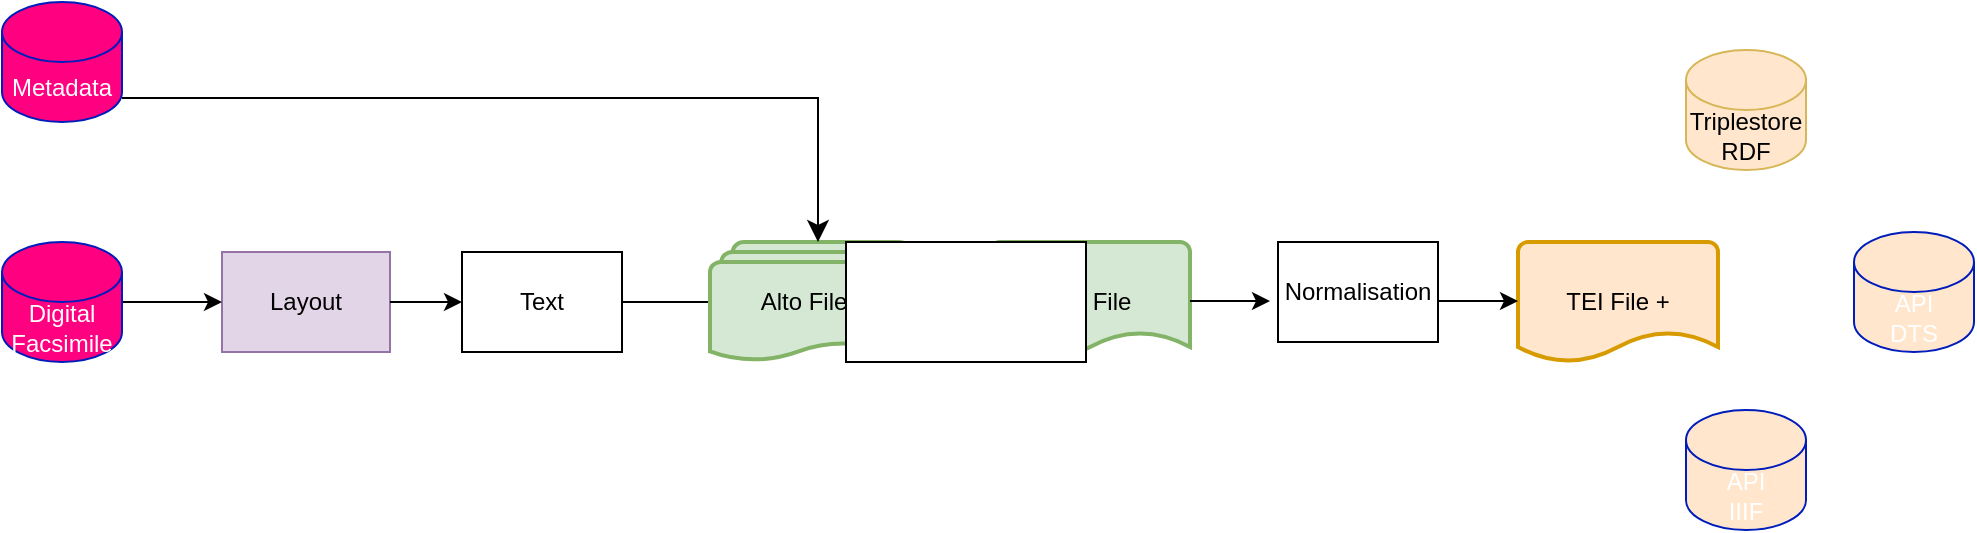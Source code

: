 <mxfile version="27.1.6">
  <diagram name="Page-1" id="8GD4mjo0wxzKbK60EgCC">
    <mxGraphModel dx="988" dy="638" grid="1" gridSize="12" guides="1" tooltips="1" connect="1" arrows="1" fold="1" page="1" pageScale="1" pageWidth="827" pageHeight="1169" math="0" shadow="0">
      <root>
        <mxCell id="0" />
        <mxCell id="1" parent="0" />
        <mxCell id="FtyBfxp5inxuuh24bvAW-1" value="Metadata" style="shape=cylinder3;whiteSpace=wrap;html=1;boundedLbl=1;backgroundOutline=1;size=15;labelBackgroundColor=none;fillColor=light-dark(#FF0080,#99004D);fontColor=#ffffff;strokeColor=light-dark(#001DBC,#33001A);" vertex="1" parent="1">
          <mxGeometry x="10" y="180" width="60" height="60" as="geometry" />
        </mxCell>
        <mxCell id="FtyBfxp5inxuuh24bvAW-3" value="Layout" style="rounded=0;whiteSpace=wrap;html=1;labelBackgroundColor=none;fillColor=light-dark(#E1D5E7,#FFFFFF);strokeColor=light-dark(#9673A6,#000000);fontColor=light-dark(#000000,#000000);" vertex="1" parent="1">
          <mxGeometry x="120" y="305" width="84" height="50" as="geometry" />
        </mxCell>
        <mxCell id="FtyBfxp5inxuuh24bvAW-17" value="" style="edgeStyle=orthogonalEdgeStyle;rounded=0;orthogonalLoop=1;jettySize=auto;html=1;" edge="1" parent="1" source="FtyBfxp5inxuuh24bvAW-4" target="FtyBfxp5inxuuh24bvAW-10">
          <mxGeometry relative="1" as="geometry" />
        </mxCell>
        <mxCell id="FtyBfxp5inxuuh24bvAW-4" value="&lt;font style=&quot;color: light-dark(rgb(0, 0, 0), rgb(0, 0, 0));&quot;&gt;Text&lt;/font&gt;" style="rounded=0;whiteSpace=wrap;html=1;labelBackgroundColor=none;strokeColor=default;fillColor=light-dark(#FFFFFF,#FFFFFF);" vertex="1" parent="1">
          <mxGeometry x="240" y="305" width="80" height="50" as="geometry" />
        </mxCell>
        <mxCell id="FtyBfxp5inxuuh24bvAW-5" value="" style="endArrow=classic;html=1;rounded=0;exitX=1;exitY=0.5;exitDx=0;exitDy=0;exitPerimeter=0;entryX=0;entryY=0.5;entryDx=0;entryDy=0;labelBackgroundColor=none;fontColor=default;" edge="1" parent="1" source="FtyBfxp5inxuuh24bvAW-11" target="FtyBfxp5inxuuh24bvAW-3">
          <mxGeometry width="50" height="50" relative="1" as="geometry">
            <mxPoint x="90.0" y="299.52" as="sourcePoint" />
            <mxPoint x="189.96" y="299.5" as="targetPoint" />
          </mxGeometry>
        </mxCell>
        <mxCell id="FtyBfxp5inxuuh24bvAW-7" value="" style="endArrow=classic;html=1;rounded=0;exitX=1;exitY=0.5;exitDx=0;exitDy=0;entryX=0;entryY=0.5;entryDx=0;entryDy=0;labelBackgroundColor=none;fontColor=default;" edge="1" parent="1" source="FtyBfxp5inxuuh24bvAW-3" target="FtyBfxp5inxuuh24bvAW-4">
          <mxGeometry width="50" height="50" relative="1" as="geometry">
            <mxPoint x="320" y="360" as="sourcePoint" />
            <mxPoint x="320" y="308" as="targetPoint" />
          </mxGeometry>
        </mxCell>
        <mxCell id="FtyBfxp5inxuuh24bvAW-8" value="Alto Files" style="strokeWidth=2;html=1;shape=mxgraph.flowchart.multi-document;whiteSpace=wrap;labelBackgroundColor=none;fillColor=light-dark(#D5E8D4,#6EC369);strokeColor=#82B366;" vertex="1" parent="1">
          <mxGeometry x="364" y="300" width="100" height="60" as="geometry" />
        </mxCell>
        <mxCell id="FtyBfxp5inxuuh24bvAW-9" value="TEI File +" style="strokeWidth=2;html=1;shape=mxgraph.flowchart.document2;whiteSpace=wrap;size=0.25;labelBackgroundColor=none;fillColor=light-dark(#FFE6CC,#FF66B3);strokeColor=light-dark(#D79B00,#99004D);" vertex="1" parent="1">
          <mxGeometry x="768" y="300" width="100" height="60" as="geometry" />
        </mxCell>
        <mxCell id="FtyBfxp5inxuuh24bvAW-10" value="TEI File" style="strokeWidth=2;html=1;shape=mxgraph.flowchart.document2;whiteSpace=wrap;size=0.25;labelBackgroundColor=none;fillColor=light-dark(#D5E8D4,#6EC369);strokeColor=#82b366;" vertex="1" parent="1">
          <mxGeometry x="504" y="300" width="100" height="60" as="geometry" />
        </mxCell>
        <mxCell id="FtyBfxp5inxuuh24bvAW-11" value="Digital Facsimile" style="shape=cylinder3;whiteSpace=wrap;html=1;boundedLbl=1;backgroundOutline=1;size=15;labelBackgroundColor=none;fillColor=light-dark(#FF0080,#99004D);fontColor=#ffffff;strokeColor=light-dark(#001DBC,#33001A);" vertex="1" parent="1">
          <mxGeometry x="10" y="300" width="60" height="60" as="geometry" />
        </mxCell>
        <mxCell id="FtyBfxp5inxuuh24bvAW-13" value="" style="endArrow=classic;html=1;rounded=0;exitX=0.995;exitY=0.387;exitDx=0;exitDy=0;exitPerimeter=0;entryX=-0.012;entryY=0.387;entryDx=0;entryDy=0;entryPerimeter=0;labelBackgroundColor=none;fontColor=default;" edge="1" parent="1">
          <mxGeometry width="50" height="50" relative="1" as="geometry">
            <mxPoint x="464" y="329.5" as="sourcePoint" />
            <mxPoint x="504" y="329.5" as="targetPoint" />
          </mxGeometry>
        </mxCell>
        <mxCell id="FtyBfxp5inxuuh24bvAW-16" value="" style="edgeStyle=segmentEdgeStyle;endArrow=classic;html=1;curved=0;rounded=0;endSize=8;startSize=8;" edge="1" parent="1">
          <mxGeometry width="50" height="50" relative="1" as="geometry">
            <mxPoint x="70" y="228" as="sourcePoint" />
            <mxPoint x="418" y="300" as="targetPoint" />
            <Array as="points">
              <mxPoint x="418" y="228" />
              <mxPoint x="418" y="300" />
            </Array>
          </mxGeometry>
        </mxCell>
        <mxCell id="FtyBfxp5inxuuh24bvAW-19" value="" style="endArrow=classic;html=1;rounded=0;exitX=0.995;exitY=0.387;exitDx=0;exitDy=0;exitPerimeter=0;entryX=-0.012;entryY=0.387;entryDx=0;entryDy=0;entryPerimeter=0;labelBackgroundColor=none;fontColor=default;" edge="1" parent="1">
          <mxGeometry width="50" height="50" relative="1" as="geometry">
            <mxPoint x="604" y="329.5" as="sourcePoint" />
            <mxPoint x="644" y="329.5" as="targetPoint" />
          </mxGeometry>
        </mxCell>
        <mxCell id="FtyBfxp5inxuuh24bvAW-20" value="Triplestore&lt;div&gt;RDF&lt;/div&gt;" style="shape=cylinder3;whiteSpace=wrap;html=1;boundedLbl=1;backgroundOutline=1;size=15;labelBackgroundColor=none;fillColor=light-dark(#FFE6CC,#EA6B66);strokeColor=light-dark(#D6B656,#000000);" vertex="1" parent="1">
          <mxGeometry x="852" y="204" width="60" height="60" as="geometry" />
        </mxCell>
        <mxCell id="FtyBfxp5inxuuh24bvAW-21" value="API&lt;div&gt;DTS&lt;/div&gt;" style="shape=cylinder3;whiteSpace=wrap;html=1;boundedLbl=1;backgroundOutline=1;size=15;labelBackgroundColor=none;fillColor=light-dark(#FFE6CC,#EA6B66);fontColor=#ffffff;strokeColor=light-dark(#001DBC,#33001A);" vertex="1" parent="1">
          <mxGeometry x="936" y="295" width="60" height="60" as="geometry" />
        </mxCell>
        <mxCell id="FtyBfxp5inxuuh24bvAW-22" value="API&lt;div&gt;IIIF&lt;/div&gt;" style="shape=cylinder3;whiteSpace=wrap;html=1;boundedLbl=1;backgroundOutline=1;size=15;labelBackgroundColor=none;fillColor=light-dark(#FFE6CC,#EA6B66);fontColor=#ffffff;strokeColor=light-dark(#001DBC,#33001A);" vertex="1" parent="1">
          <mxGeometry x="852" y="384" width="60" height="60" as="geometry" />
        </mxCell>
        <mxCell id="FtyBfxp5inxuuh24bvAW-24" value="Normalisation" style="rounded=0;whiteSpace=wrap;html=1;labelBackgroundColor=none;strokeColor=default;fillColor=light-dark(#FFFFFF,#FFFFFF);fontColor=light-dark(#000000,#000000);" vertex="1" parent="1">
          <mxGeometry x="648" y="300" width="80" height="50" as="geometry" />
        </mxCell>
        <mxCell id="FtyBfxp5inxuuh24bvAW-25" value="" style="endArrow=classic;html=1;rounded=0;exitX=0.995;exitY=0.387;exitDx=0;exitDy=0;exitPerimeter=0;entryX=-0.012;entryY=0.387;entryDx=0;entryDy=0;entryPerimeter=0;labelBackgroundColor=none;fontColor=default;" edge="1" parent="1">
          <mxGeometry width="50" height="50" relative="1" as="geometry">
            <mxPoint x="728" y="329.5" as="sourcePoint" />
            <mxPoint x="768" y="329.5" as="targetPoint" />
          </mxGeometry>
        </mxCell>
        <mxCell id="FtyBfxp5inxuuh24bvAW-26" value="" style="verticalLabelPosition=bottom;verticalAlign=top;html=1;shape=mxgraph.basic.patternFillRect;fillStyle=grid;step=5;fillStrokeWidth=0.2;fillStrokeColor=#dddddd;" vertex="1" parent="1">
          <mxGeometry x="432" y="300" width="120" height="60" as="geometry" />
        </mxCell>
        <mxCell id="FtyBfxp5inxuuh24bvAW-27" value="" style="verticalLabelPosition=bottom;verticalAlign=top;html=1;shape=mxgraph.basic.rect;fillColor2=none;strokeWidth=1;size=20;indent=5;" vertex="1" parent="1">
          <mxGeometry x="432" y="300" width="120" height="60" as="geometry" />
        </mxCell>
      </root>
    </mxGraphModel>
  </diagram>
</mxfile>
